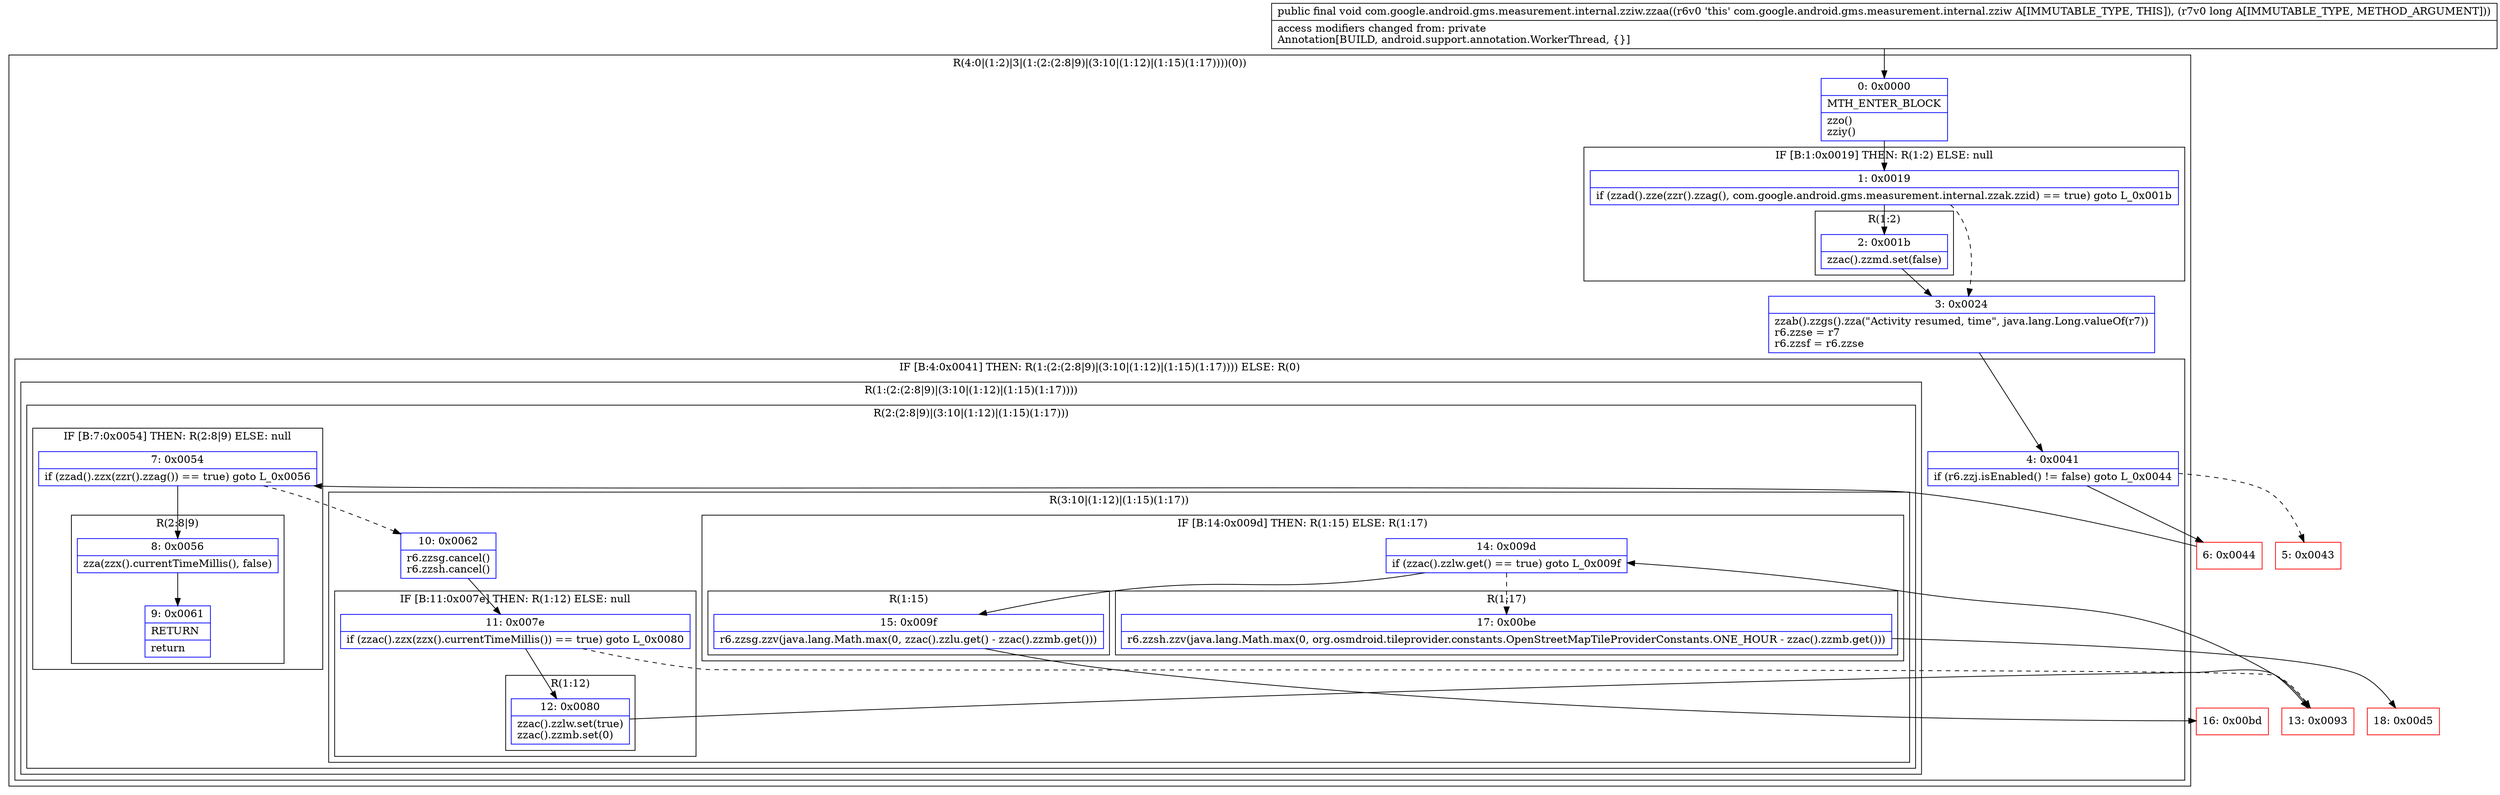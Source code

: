 digraph "CFG forcom.google.android.gms.measurement.internal.zziw.zzaa(J)V" {
subgraph cluster_Region_679317678 {
label = "R(4:0|(1:2)|3|(1:(2:(2:8|9)|(3:10|(1:12)|(1:15)(1:17))))(0))";
node [shape=record,color=blue];
Node_0 [shape=record,label="{0\:\ 0x0000|MTH_ENTER_BLOCK\l|zzo()\lzziy()\l}"];
subgraph cluster_IfRegion_121445811 {
label = "IF [B:1:0x0019] THEN: R(1:2) ELSE: null";
node [shape=record,color=blue];
Node_1 [shape=record,label="{1\:\ 0x0019|if (zzad().zze(zzr().zzag(), com.google.android.gms.measurement.internal.zzak.zzid) == true) goto L_0x001b\l}"];
subgraph cluster_Region_771807042 {
label = "R(1:2)";
node [shape=record,color=blue];
Node_2 [shape=record,label="{2\:\ 0x001b|zzac().zzmd.set(false)\l}"];
}
}
Node_3 [shape=record,label="{3\:\ 0x0024|zzab().zzgs().zza(\"Activity resumed, time\", java.lang.Long.valueOf(r7))\lr6.zzse = r7\lr6.zzsf = r6.zzse\l}"];
subgraph cluster_IfRegion_159842021 {
label = "IF [B:4:0x0041] THEN: R(1:(2:(2:8|9)|(3:10|(1:12)|(1:15)(1:17)))) ELSE: R(0)";
node [shape=record,color=blue];
Node_4 [shape=record,label="{4\:\ 0x0041|if (r6.zzj.isEnabled() != false) goto L_0x0044\l}"];
subgraph cluster_Region_1295710107 {
label = "R(1:(2:(2:8|9)|(3:10|(1:12)|(1:15)(1:17))))";
node [shape=record,color=blue];
subgraph cluster_Region_570800906 {
label = "R(2:(2:8|9)|(3:10|(1:12)|(1:15)(1:17)))";
node [shape=record,color=blue];
subgraph cluster_IfRegion_169329359 {
label = "IF [B:7:0x0054] THEN: R(2:8|9) ELSE: null";
node [shape=record,color=blue];
Node_7 [shape=record,label="{7\:\ 0x0054|if (zzad().zzx(zzr().zzag()) == true) goto L_0x0056\l}"];
subgraph cluster_Region_886600894 {
label = "R(2:8|9)";
node [shape=record,color=blue];
Node_8 [shape=record,label="{8\:\ 0x0056|zza(zzx().currentTimeMillis(), false)\l}"];
Node_9 [shape=record,label="{9\:\ 0x0061|RETURN\l|return\l}"];
}
}
subgraph cluster_Region_776264593 {
label = "R(3:10|(1:12)|(1:15)(1:17))";
node [shape=record,color=blue];
Node_10 [shape=record,label="{10\:\ 0x0062|r6.zzsg.cancel()\lr6.zzsh.cancel()\l}"];
subgraph cluster_IfRegion_563538104 {
label = "IF [B:11:0x007e] THEN: R(1:12) ELSE: null";
node [shape=record,color=blue];
Node_11 [shape=record,label="{11\:\ 0x007e|if (zzac().zzx(zzx().currentTimeMillis()) == true) goto L_0x0080\l}"];
subgraph cluster_Region_363026431 {
label = "R(1:12)";
node [shape=record,color=blue];
Node_12 [shape=record,label="{12\:\ 0x0080|zzac().zzlw.set(true)\lzzac().zzmb.set(0)\l}"];
}
}
subgraph cluster_IfRegion_1646898289 {
label = "IF [B:14:0x009d] THEN: R(1:15) ELSE: R(1:17)";
node [shape=record,color=blue];
Node_14 [shape=record,label="{14\:\ 0x009d|if (zzac().zzlw.get() == true) goto L_0x009f\l}"];
subgraph cluster_Region_1790540790 {
label = "R(1:15)";
node [shape=record,color=blue];
Node_15 [shape=record,label="{15\:\ 0x009f|r6.zzsg.zzv(java.lang.Math.max(0, zzac().zzlu.get() \- zzac().zzmb.get()))\l}"];
}
subgraph cluster_Region_2096930097 {
label = "R(1:17)";
node [shape=record,color=blue];
Node_17 [shape=record,label="{17\:\ 0x00be|r6.zzsh.zzv(java.lang.Math.max(0, org.osmdroid.tileprovider.constants.OpenStreetMapTileProviderConstants.ONE_HOUR \- zzac().zzmb.get()))\l}"];
}
}
}
}
}
subgraph cluster_Region_1945051646 {
label = "R(0)";
node [shape=record,color=blue];
}
}
}
Node_5 [shape=record,color=red,label="{5\:\ 0x0043}"];
Node_6 [shape=record,color=red,label="{6\:\ 0x0044}"];
Node_13 [shape=record,color=red,label="{13\:\ 0x0093}"];
Node_16 [shape=record,color=red,label="{16\:\ 0x00bd}"];
Node_18 [shape=record,color=red,label="{18\:\ 0x00d5}"];
MethodNode[shape=record,label="{public final void com.google.android.gms.measurement.internal.zziw.zzaa((r6v0 'this' com.google.android.gms.measurement.internal.zziw A[IMMUTABLE_TYPE, THIS]), (r7v0 long A[IMMUTABLE_TYPE, METHOD_ARGUMENT]))  | access modifiers changed from: private\lAnnotation[BUILD, android.support.annotation.WorkerThread, \{\}]\l}"];
MethodNode -> Node_0;
Node_0 -> Node_1;
Node_1 -> Node_2;
Node_1 -> Node_3[style=dashed];
Node_2 -> Node_3;
Node_3 -> Node_4;
Node_4 -> Node_5[style=dashed];
Node_4 -> Node_6;
Node_7 -> Node_8;
Node_7 -> Node_10[style=dashed];
Node_8 -> Node_9;
Node_10 -> Node_11;
Node_11 -> Node_12;
Node_11 -> Node_13[style=dashed];
Node_12 -> Node_13;
Node_14 -> Node_15;
Node_14 -> Node_17[style=dashed];
Node_15 -> Node_16;
Node_17 -> Node_18;
Node_6 -> Node_7;
Node_13 -> Node_14;
}

